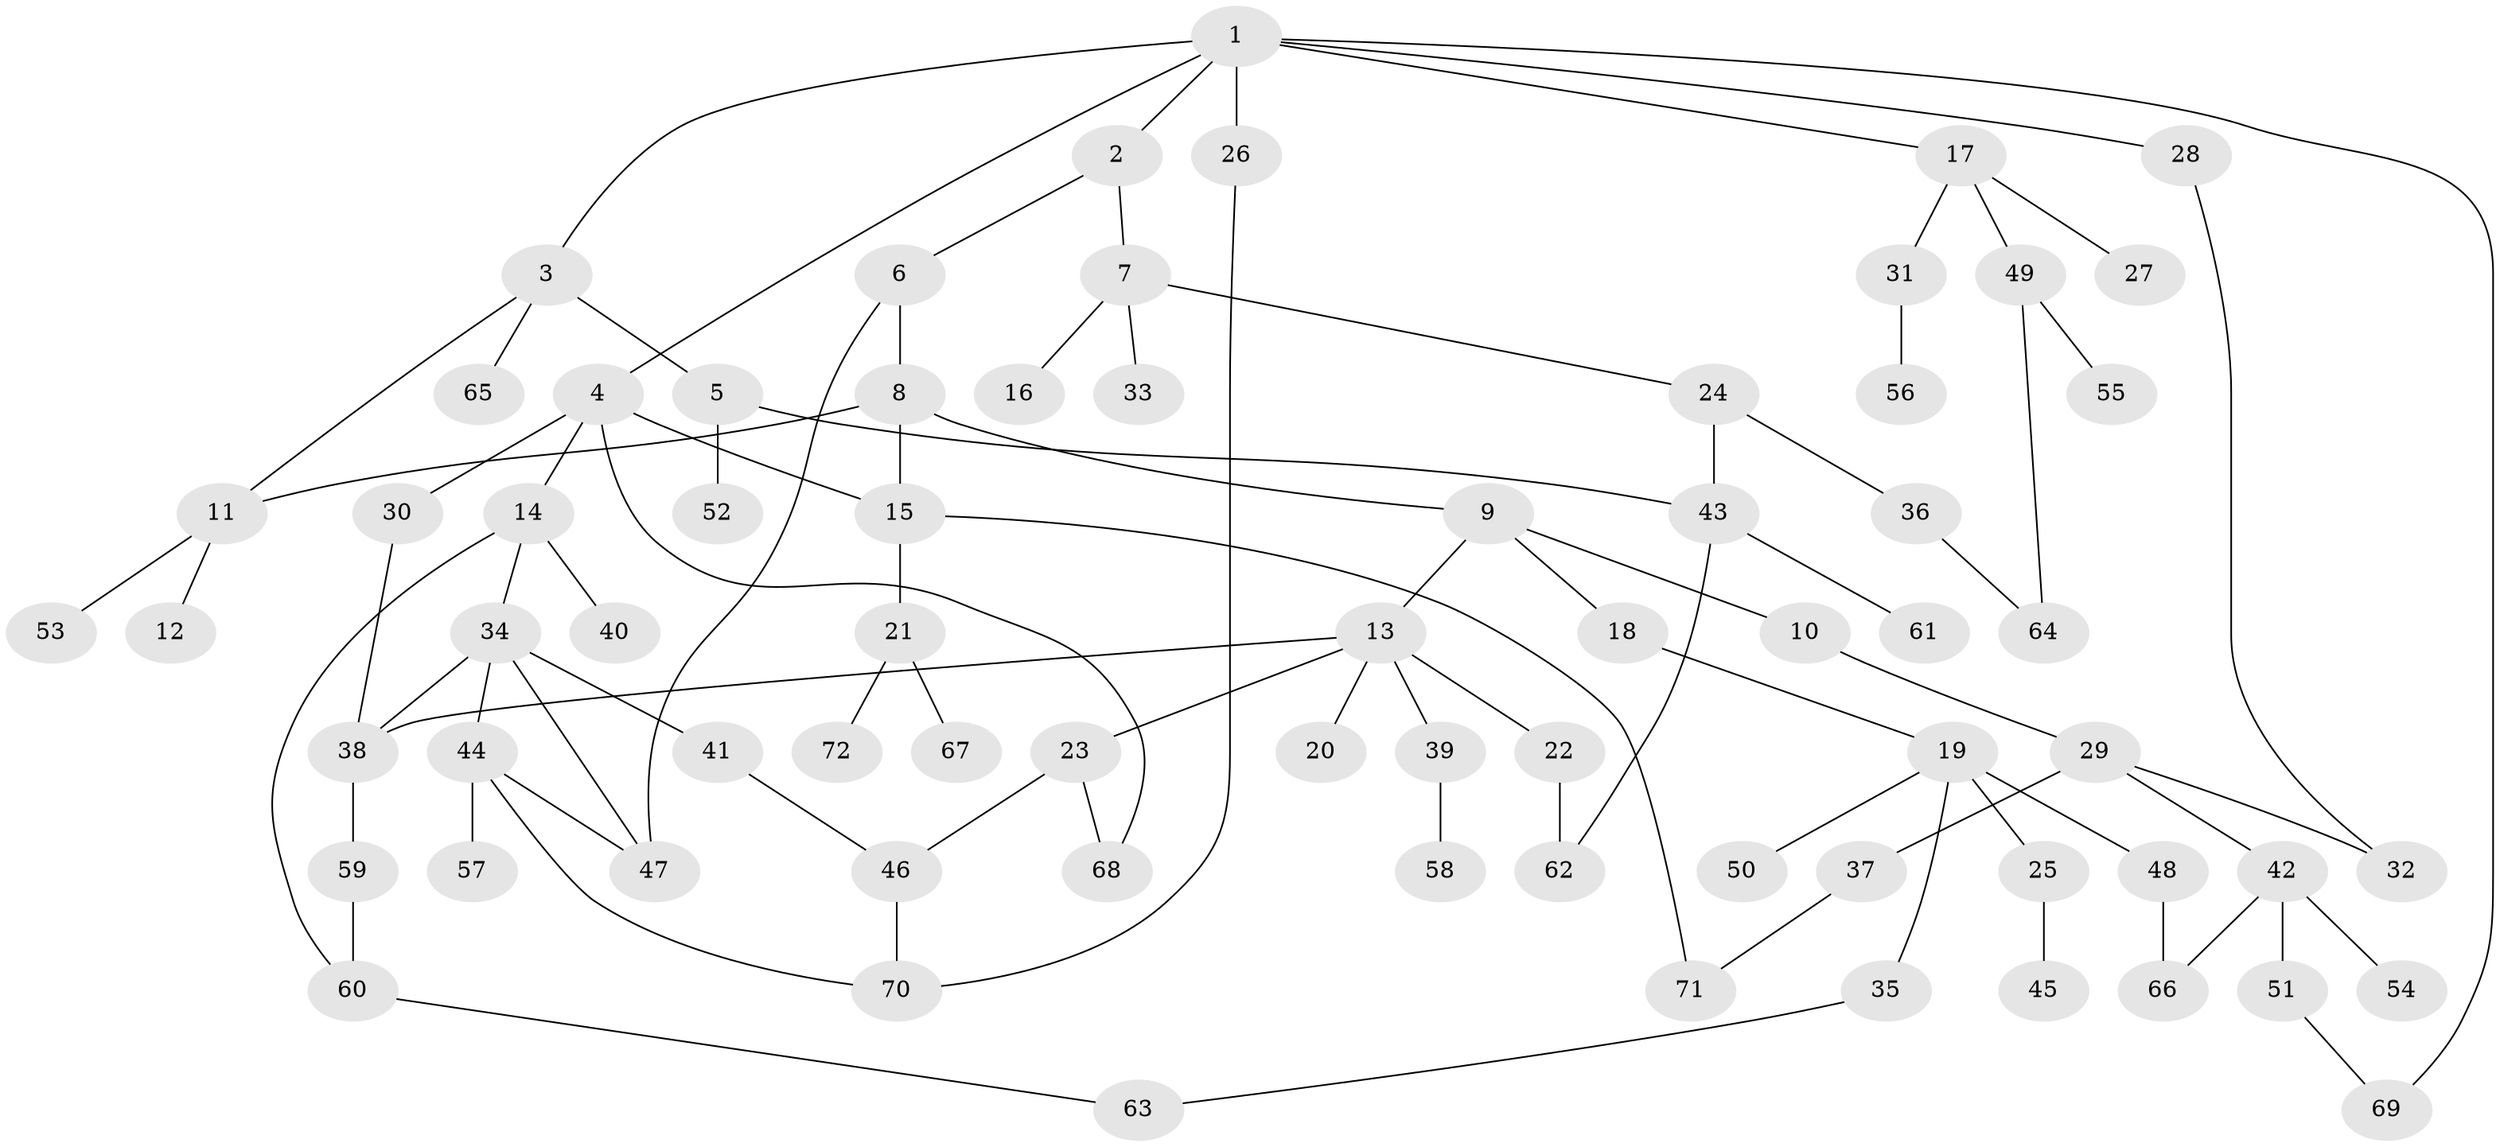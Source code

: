 // Generated by graph-tools (version 1.1) at 2025/25/03/09/25 03:25:29]
// undirected, 72 vertices, 90 edges
graph export_dot {
graph [start="1"]
  node [color=gray90,style=filled];
  1;
  2;
  3;
  4;
  5;
  6;
  7;
  8;
  9;
  10;
  11;
  12;
  13;
  14;
  15;
  16;
  17;
  18;
  19;
  20;
  21;
  22;
  23;
  24;
  25;
  26;
  27;
  28;
  29;
  30;
  31;
  32;
  33;
  34;
  35;
  36;
  37;
  38;
  39;
  40;
  41;
  42;
  43;
  44;
  45;
  46;
  47;
  48;
  49;
  50;
  51;
  52;
  53;
  54;
  55;
  56;
  57;
  58;
  59;
  60;
  61;
  62;
  63;
  64;
  65;
  66;
  67;
  68;
  69;
  70;
  71;
  72;
  1 -- 2;
  1 -- 3;
  1 -- 4;
  1 -- 17;
  1 -- 26;
  1 -- 28;
  1 -- 69;
  2 -- 6;
  2 -- 7;
  3 -- 5;
  3 -- 65;
  3 -- 11;
  4 -- 14;
  4 -- 30;
  4 -- 15;
  4 -- 68;
  5 -- 43;
  5 -- 52;
  6 -- 8;
  6 -- 47;
  7 -- 16;
  7 -- 24;
  7 -- 33;
  8 -- 9;
  8 -- 11;
  8 -- 15;
  9 -- 10;
  9 -- 13;
  9 -- 18;
  10 -- 29;
  11 -- 12;
  11 -- 53;
  13 -- 20;
  13 -- 22;
  13 -- 23;
  13 -- 39;
  13 -- 38;
  14 -- 34;
  14 -- 40;
  14 -- 60;
  15 -- 21;
  15 -- 71;
  17 -- 27;
  17 -- 31;
  17 -- 49;
  18 -- 19;
  19 -- 25;
  19 -- 35;
  19 -- 48;
  19 -- 50;
  21 -- 67;
  21 -- 72;
  22 -- 62;
  23 -- 46;
  23 -- 68;
  24 -- 36;
  24 -- 43;
  25 -- 45;
  26 -- 70;
  28 -- 32;
  29 -- 37;
  29 -- 42;
  29 -- 32;
  30 -- 38;
  31 -- 56;
  34 -- 41;
  34 -- 44;
  34 -- 47;
  34 -- 38;
  35 -- 63;
  36 -- 64;
  37 -- 71;
  38 -- 59;
  39 -- 58;
  41 -- 46;
  42 -- 51;
  42 -- 54;
  42 -- 66;
  43 -- 61;
  43 -- 62;
  44 -- 57;
  44 -- 70;
  44 -- 47;
  46 -- 70;
  48 -- 66;
  49 -- 55;
  49 -- 64;
  51 -- 69;
  59 -- 60;
  60 -- 63;
}
